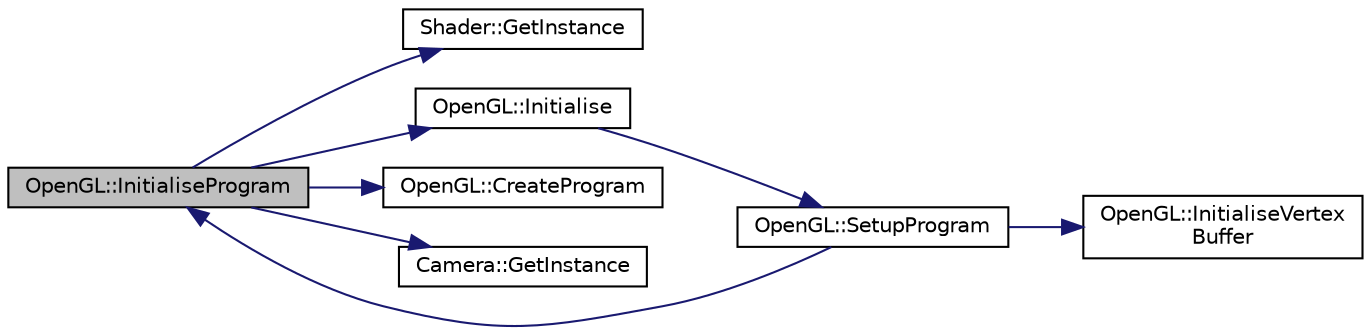 digraph "OpenGL::InitialiseProgram"
{
  edge [fontname="Helvetica",fontsize="10",labelfontname="Helvetica",labelfontsize="10"];
  node [fontname="Helvetica",fontsize="10",shape=record];
  rankdir="LR";
  Node1 [label="OpenGL::InitialiseProgram",height=0.2,width=0.4,color="black", fillcolor="grey75", style="filled" fontcolor="black"];
  Node1 -> Node2 [color="midnightblue",fontsize="10",style="solid",fontname="Helvetica"];
  Node2 [label="Shader::GetInstance",height=0.2,width=0.4,color="black", fillcolor="white", style="filled",URL="$class_shader.html#ab76379ba002c9d55447b84d364ad68a3",tooltip="Gets the instance. "];
  Node1 -> Node3 [color="midnightblue",fontsize="10",style="solid",fontname="Helvetica"];
  Node3 [label="OpenGL::Initialise",height=0.2,width=0.4,color="black", fillcolor="white", style="filled",URL="$class_open_g_l.html#a1f01b0a2b22bfaae0648edabfdcf26ee",tooltip="Initialises this object. "];
  Node3 -> Node4 [color="midnightblue",fontsize="10",style="solid",fontname="Helvetica"];
  Node4 [label="OpenGL::SetupProgram",height=0.2,width=0.4,color="black", fillcolor="white", style="filled",URL="$class_open_g_l.html#a9bef8c9ca4bc11bdc78c258a321a8d0d",tooltip="Sets up the program. "];
  Node4 -> Node1 [color="midnightblue",fontsize="10",style="solid",fontname="Helvetica"];
  Node4 -> Node5 [color="midnightblue",fontsize="10",style="solid",fontname="Helvetica"];
  Node5 [label="OpenGL::InitialiseVertex\lBuffer",height=0.2,width=0.4,color="black", fillcolor="white", style="filled",URL="$class_open_g_l.html#ac159901aae6033e6f73a04567dc9b82e",tooltip="Initialises the vertex buffer. "];
  Node1 -> Node6 [color="midnightblue",fontsize="10",style="solid",fontname="Helvetica"];
  Node6 [label="OpenGL::CreateProgram",height=0.2,width=0.4,color="black", fillcolor="white", style="filled",URL="$class_open_g_l.html#a6b8c91f2ffde01f5686c104a1a8a8966",tooltip="Creates a program. "];
  Node1 -> Node7 [color="midnightblue",fontsize="10",style="solid",fontname="Helvetica"];
  Node7 [label="Camera::GetInstance",height=0.2,width=0.4,color="black", fillcolor="white", style="filled",URL="$class_camera.html#a89f74fabad965a5692461fc5379a79c4",tooltip="Gets the instance. "];
}
